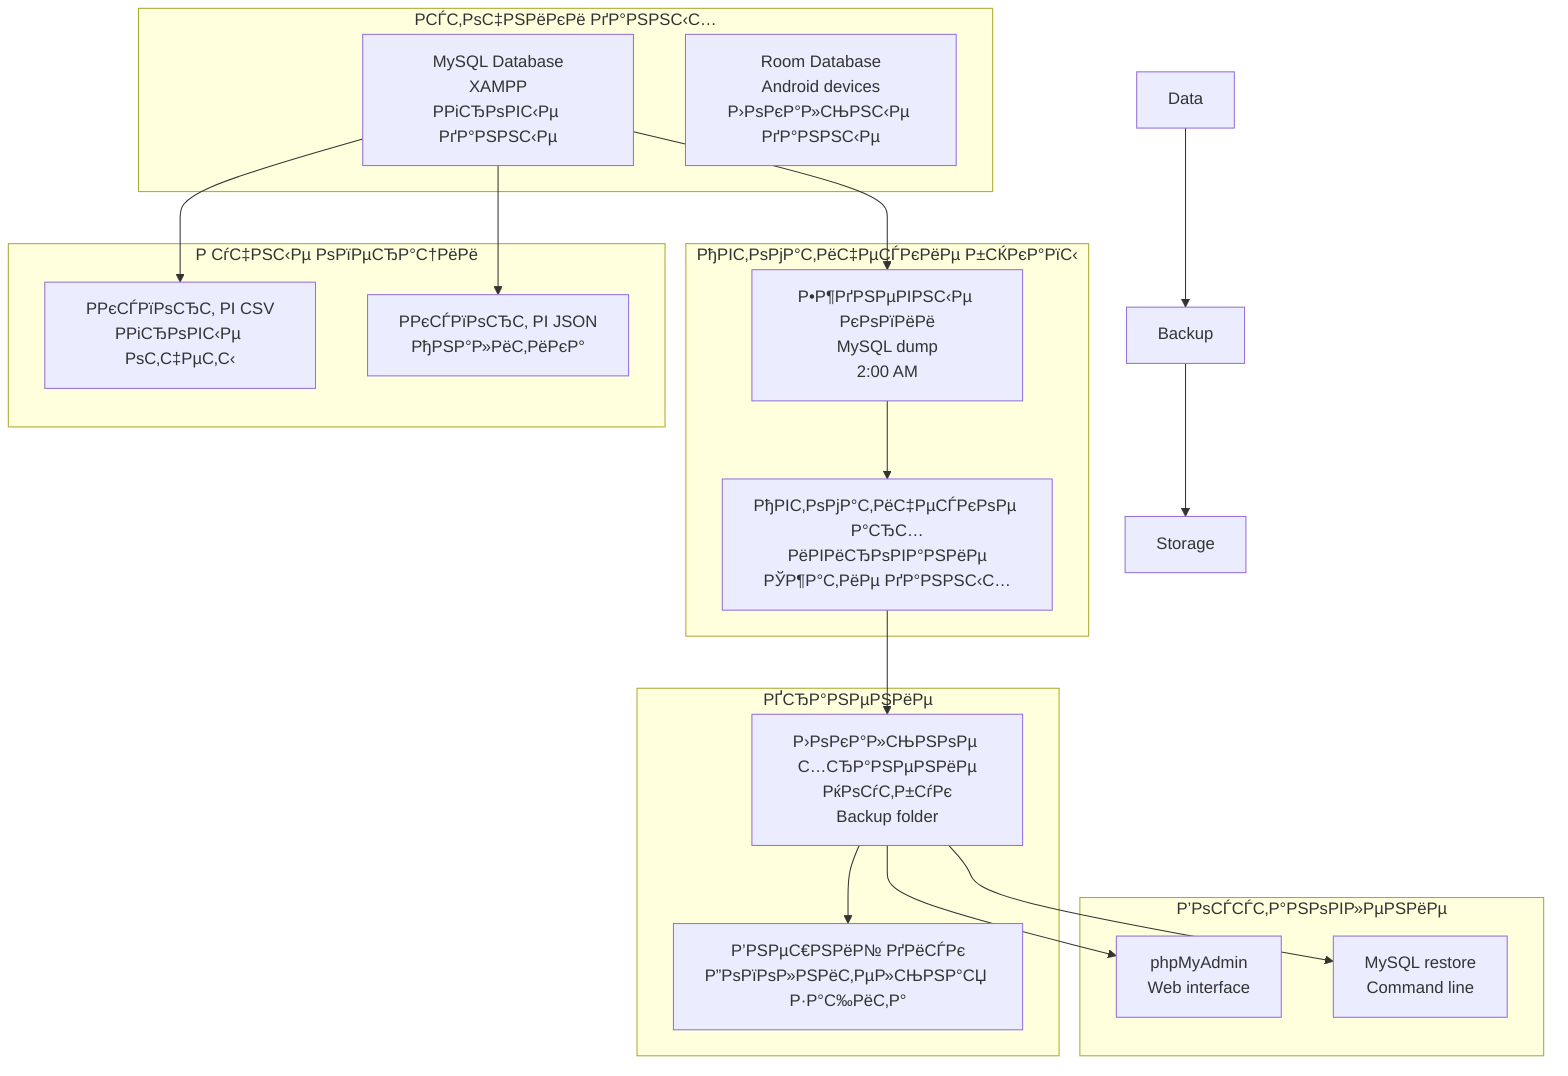 ﻿flowchart TD
  Data --> Backup
  Backup --> Storage

  subgraph "РСЃС‚РѕС‡РЅРёРєРё РґР°РЅРЅС‹С…"
    A["MySQL Database\nXAMPP\nРРіСЂРѕРІС‹Рµ РґР°РЅРЅС‹Рµ"]
    B["Room Database\nAndroid devices\nР›РѕРєР°Р»СЊРЅС‹Рµ РґР°РЅРЅС‹Рµ"]
  end
  subgraph "РђРІС‚РѕРјР°С‚РёС‡РµСЃРєРёРµ Р±СЌРєР°РїС‹"
    C["Р•Р¶РґРЅРµРІРЅС‹Рµ РєРѕРїРёРё\nMySQL dump\n2:00 AM"]
    D["РђРІС‚РѕРјР°С‚РёС‡РµСЃРєРѕРµ Р°СЂС…РёРІРёСЂРѕРІР°РЅРёРµ\nРЎР¶Р°С‚РёРµ РґР°РЅРЅС‹С…"]
  end
  subgraph "Р СѓС‡РЅС‹Рµ РѕРїРµСЂР°С†РёРё"
    E["Р­РєСЃРїРѕСЂС‚ РІ CSV\nРРіСЂРѕРІС‹Рµ РѕС‚С‡РµС‚С‹"]
    F["Р­РєСЃРїРѕСЂС‚ РІ JSON\nРђРЅР°Р»РёС‚РёРєР°"]
  end
  subgraph "РҐСЂР°РЅРµРЅРёРµ"
    G["Р›РѕРєР°Р»СЊРЅРѕРµ С…СЂР°РЅРµРЅРёРµ\nРќРѕСѓС‚Р±СѓРє\nBackup folder"]
    H["Р’РЅРµС€РЅРёР№ РґРёСЃРє\nР”РѕРїРѕР»РЅРёС‚РµР»СЊРЅР°СЏ Р·Р°С‰РёС‚Р°"]
  end
  subgraph "Р’РѕСЃСЃС‚Р°РЅРѕРІР»РµРЅРёРµ"
    I["phpMyAdmin\nWeb interface"]
    J["MySQL restore\nCommand line"]
  end
  A --> C
  A --> E
  A --> F
  C --> D
  D --> G
  G --> H
  G --> I
  G --> J